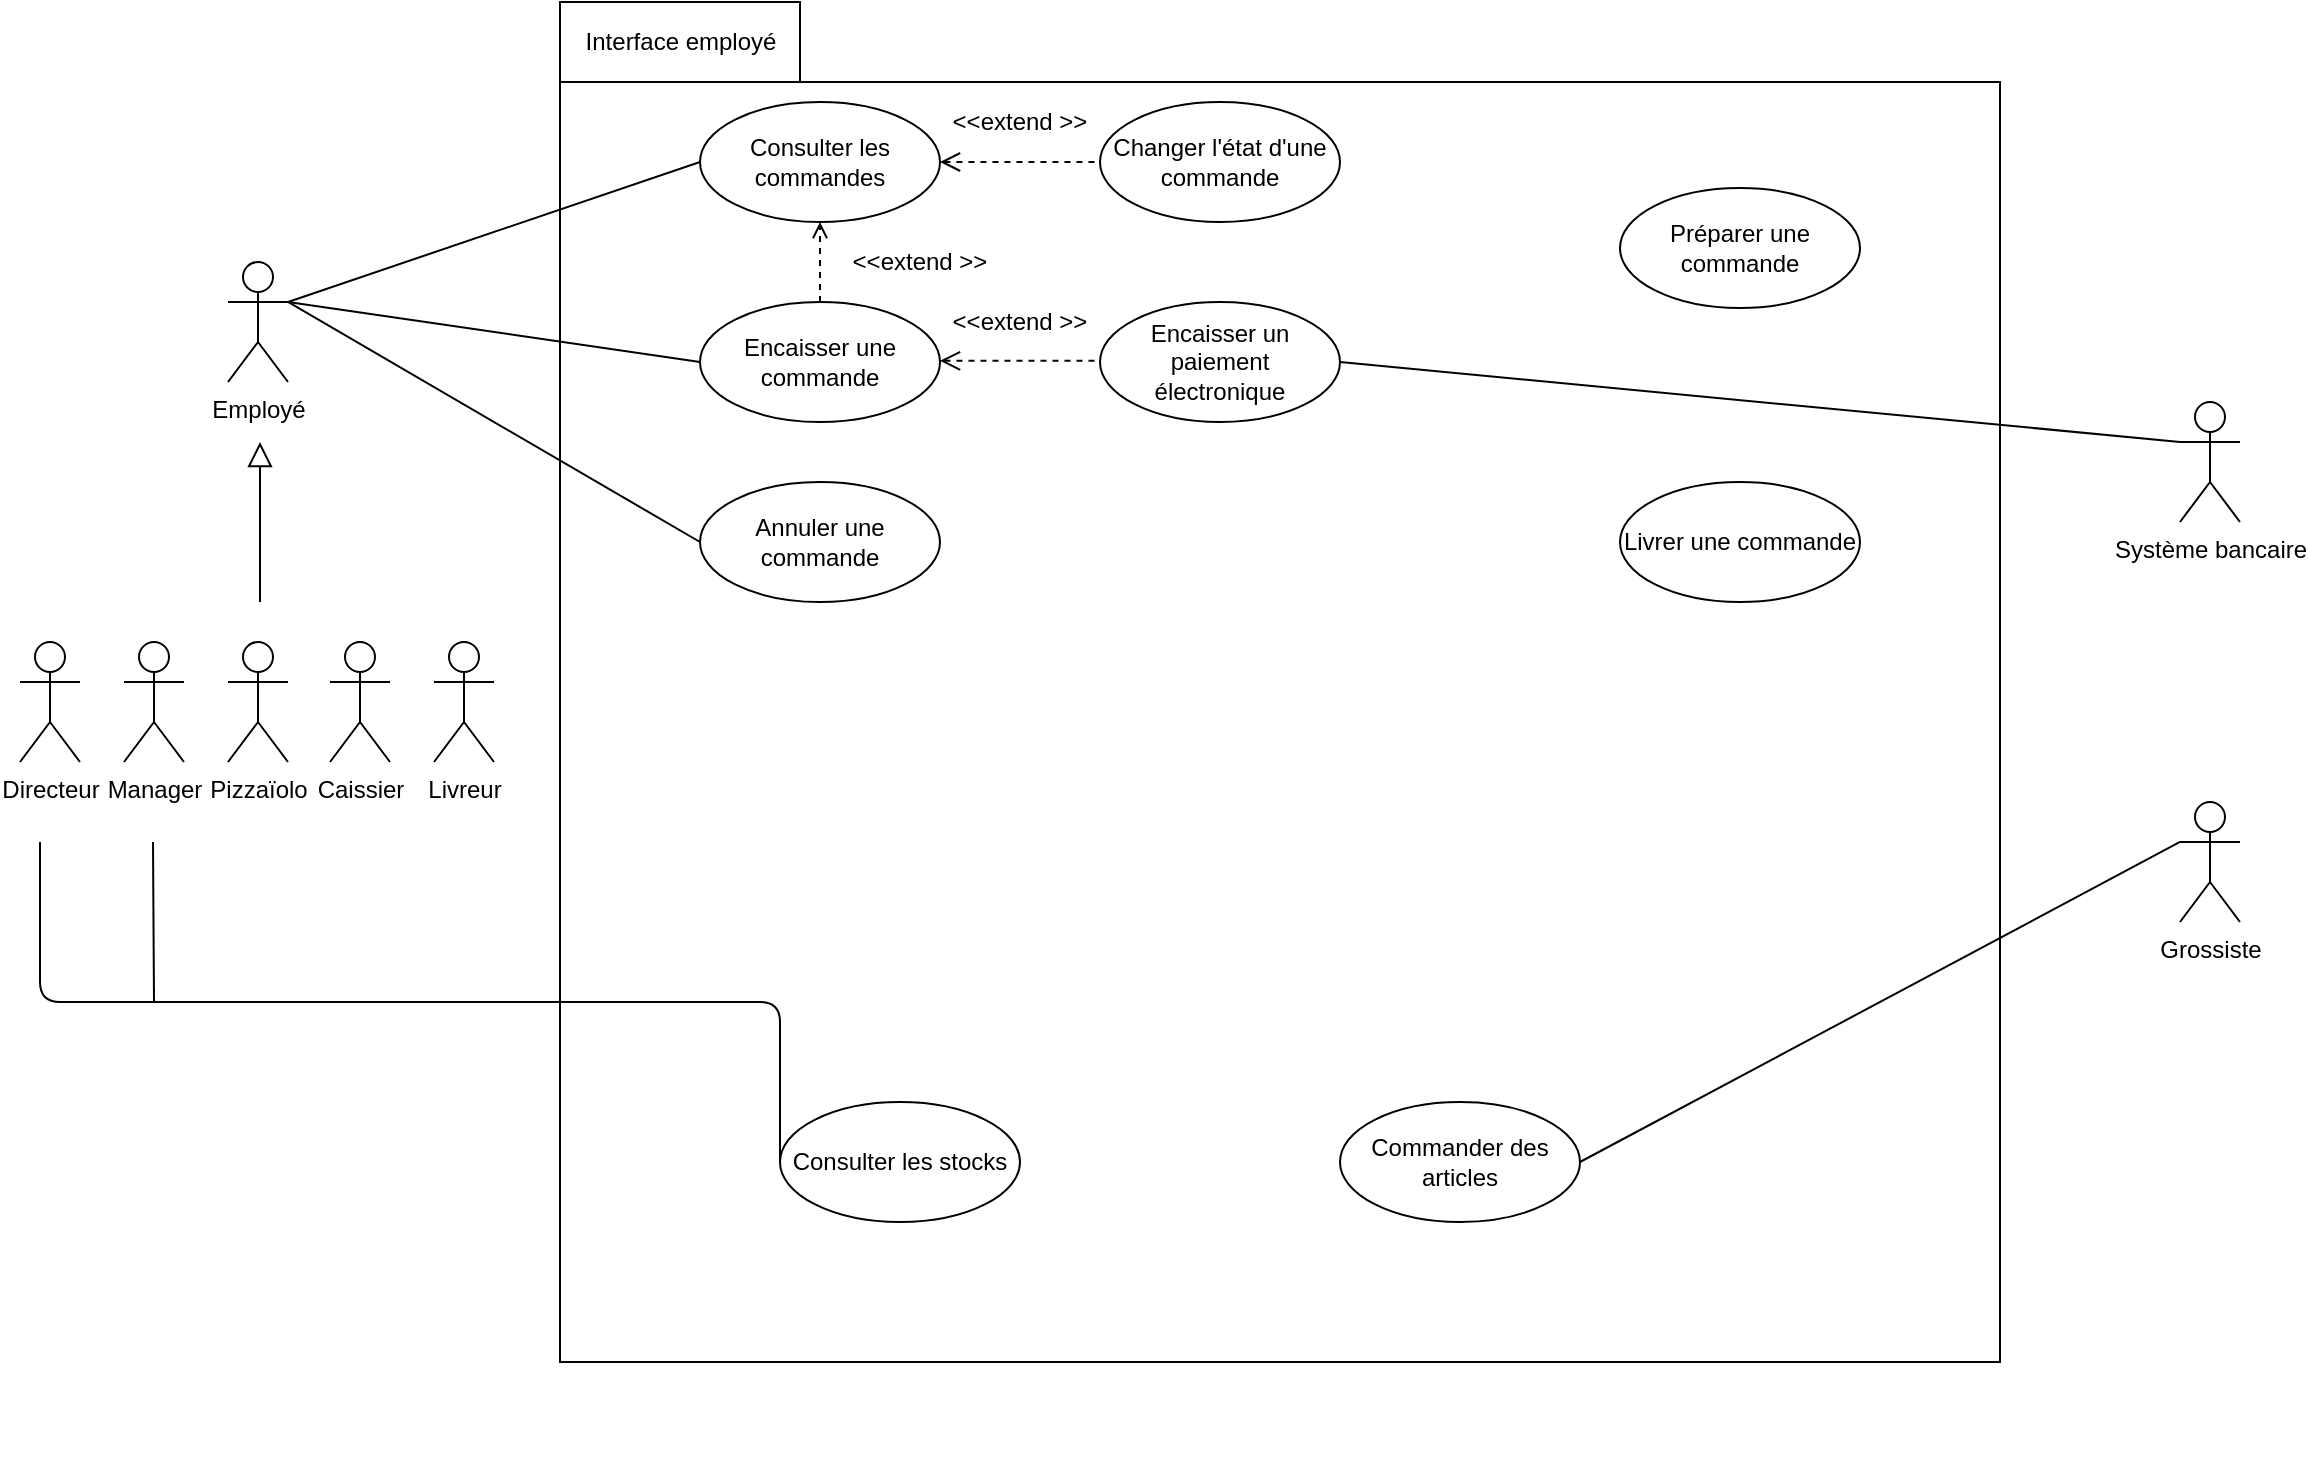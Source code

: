 <mxfile version="13.0.3" type="device"><diagram name="Page-1" id="b5b7bab2-c9e2-2cf4-8b2a-24fd1a2a6d21"><mxGraphModel dx="1086" dy="807" grid="1" gridSize="10" guides="1" tooltips="1" connect="1" arrows="1" fold="1" page="1" pageScale="1" pageWidth="1169" pageHeight="827" background="#ffffff" math="0" shadow="0"><root><mxCell id="0"/><mxCell id="1" parent="0"/><mxCell id="aoTcVSpqBoYPVpLf0kP3-1" value="" style="group" parent="1" vertex="1" connectable="0"><mxGeometry x="330" y="110" width="720" height="680" as="geometry"/></mxCell><mxCell id="aoTcVSpqBoYPVpLf0kP3-2" value="&lt;div&gt;&lt;br&gt;&lt;/div&gt;&lt;div&gt;&lt;br&gt;&lt;/div&gt;" style="shape=folder;fontStyle=1;spacingTop=10;tabWidth=120;tabHeight=40;tabPosition=left;html=1;fillColor=none;" parent="aoTcVSpqBoYPVpLf0kP3-1" vertex="1"><mxGeometry x="-40" y="-50" width="720" height="680" as="geometry"/></mxCell><mxCell id="aoTcVSpqBoYPVpLf0kP3-4" value="Préparer une commande" style="ellipse;whiteSpace=wrap;html=1;fillColor=none;" parent="aoTcVSpqBoYPVpLf0kP3-1" vertex="1"><mxGeometry x="490" y="43" width="120" height="60" as="geometry"/></mxCell><mxCell id="aoTcVSpqBoYPVpLf0kP3-5" value="Consulter les commandes" style="ellipse;whiteSpace=wrap;html=1;fillColor=none;" parent="aoTcVSpqBoYPVpLf0kP3-1" vertex="1"><mxGeometry x="30" width="120" height="60" as="geometry"/></mxCell><mxCell id="aoTcVSpqBoYPVpLf0kP3-6" value="Consulter les stocks" style="ellipse;whiteSpace=wrap;html=1;fillColor=none;" parent="aoTcVSpqBoYPVpLf0kP3-1" vertex="1"><mxGeometry x="70" y="500" width="120" height="60" as="geometry"/></mxCell><mxCell id="aoTcVSpqBoYPVpLf0kP3-7" value="Livrer une commande" style="ellipse;whiteSpace=wrap;html=1;fillColor=none;" parent="aoTcVSpqBoYPVpLf0kP3-1" vertex="1"><mxGeometry x="490" y="190" width="120" height="60" as="geometry"/></mxCell><mxCell id="aoTcVSpqBoYPVpLf0kP3-8" value="Annuler une commande" style="ellipse;whiteSpace=wrap;html=1;fillColor=none;" parent="aoTcVSpqBoYPVpLf0kP3-1" vertex="1"><mxGeometry x="30" y="190" width="120" height="60" as="geometry"/></mxCell><mxCell id="aoTcVSpqBoYPVpLf0kP3-11" value="Encaisser une commande" style="ellipse;whiteSpace=wrap;html=1;fillColor=none;" parent="aoTcVSpqBoYPVpLf0kP3-1" vertex="1"><mxGeometry x="30" y="100" width="120" height="60" as="geometry"/></mxCell><mxCell id="aoTcVSpqBoYPVpLf0kP3-12" value="Commander des articles" style="ellipse;whiteSpace=wrap;html=1;fillColor=none;" parent="aoTcVSpqBoYPVpLf0kP3-1" vertex="1"><mxGeometry x="350" y="500" width="120" height="60" as="geometry"/></mxCell><mxCell id="mho2sfSDoJiwGHhRFxSp-3" value="Changer l'état d'une commande" style="ellipse;whiteSpace=wrap;html=1;fillColor=none;" vertex="1" parent="aoTcVSpqBoYPVpLf0kP3-1"><mxGeometry x="230" width="120" height="60" as="geometry"/></mxCell><mxCell id="mho2sfSDoJiwGHhRFxSp-4" value="" style="endArrow=none;dashed=1;html=1;entryX=0;entryY=0.5;entryDx=0;entryDy=0;exitX=1;exitY=0.5;exitDx=0;exitDy=0;startArrow=open;startFill=0;endSize=7;startSize=8;" edge="1" parent="aoTcVSpqBoYPVpLf0kP3-1" source="aoTcVSpqBoYPVpLf0kP3-5" target="mho2sfSDoJiwGHhRFxSp-3"><mxGeometry width="50" height="50" relative="1" as="geometry"><mxPoint x="230" y="260" as="sourcePoint"/><mxPoint x="280" y="210" as="targetPoint"/></mxGeometry></mxCell><mxCell id="mho2sfSDoJiwGHhRFxSp-6" value="&amp;lt;&amp;lt;extend &amp;gt;&amp;gt;" style="text;html=1;strokeColor=none;fillColor=none;align=center;verticalAlign=middle;whiteSpace=wrap;rounded=0;" vertex="1" parent="aoTcVSpqBoYPVpLf0kP3-1"><mxGeometry x="150" width="80" height="20" as="geometry"/></mxCell><mxCell id="mho2sfSDoJiwGHhRFxSp-7" value="" style="endArrow=open;dashed=1;html=1;entryX=0.5;entryY=1;entryDx=0;entryDy=0;exitX=0.5;exitY=0;exitDx=0;exitDy=0;startArrow=none;startFill=0;endFill=0;" edge="1" parent="aoTcVSpqBoYPVpLf0kP3-1" source="aoTcVSpqBoYPVpLf0kP3-11" target="aoTcVSpqBoYPVpLf0kP3-5"><mxGeometry width="50" height="50" relative="1" as="geometry"><mxPoint x="230" y="270" as="sourcePoint"/><mxPoint x="280" y="220" as="targetPoint"/></mxGeometry></mxCell><mxCell id="mho2sfSDoJiwGHhRFxSp-8" value="&amp;lt;&amp;lt;extend &amp;gt;&amp;gt;" style="text;html=1;strokeColor=none;fillColor=none;align=center;verticalAlign=middle;whiteSpace=wrap;rounded=0;" vertex="1" parent="aoTcVSpqBoYPVpLf0kP3-1"><mxGeometry x="100" y="70" width="80" height="20" as="geometry"/></mxCell><mxCell id="mho2sfSDoJiwGHhRFxSp-10" value="Encaisser un paiement électronique" style="ellipse;whiteSpace=wrap;html=1;fillColor=none;" vertex="1" parent="aoTcVSpqBoYPVpLf0kP3-1"><mxGeometry x="230" y="100" width="120" height="60" as="geometry"/></mxCell><mxCell id="mho2sfSDoJiwGHhRFxSp-11" value="" style="endArrow=none;dashed=1;html=1;entryX=0;entryY=0.5;entryDx=0;entryDy=0;exitX=1;exitY=0.5;exitDx=0;exitDy=0;startArrow=open;startFill=0;endSize=7;startSize=8;" edge="1" parent="aoTcVSpqBoYPVpLf0kP3-1"><mxGeometry width="50" height="50" relative="1" as="geometry"><mxPoint x="150" y="129.41" as="sourcePoint"/><mxPoint x="230.0" y="129.41" as="targetPoint"/></mxGeometry></mxCell><mxCell id="mho2sfSDoJiwGHhRFxSp-12" value="&amp;lt;&amp;lt;extend &amp;gt;&amp;gt;" style="text;html=1;strokeColor=none;fillColor=none;align=center;verticalAlign=middle;whiteSpace=wrap;rounded=0;" vertex="1" parent="aoTcVSpqBoYPVpLf0kP3-1"><mxGeometry x="150" y="100" width="80" height="20" as="geometry"/></mxCell><mxCell id="aoTcVSpqBoYPVpLf0kP3-19" value="Manager" style="shape=umlActor;verticalLabelPosition=bottom;labelBackgroundColor=#ffffff;verticalAlign=top;html=1;outlineConnect=0;" parent="1" vertex="1"><mxGeometry x="72" y="380" width="30" height="60" as="geometry"/></mxCell><mxCell id="aoTcVSpqBoYPVpLf0kP3-20" value="&lt;div&gt;Caissier&lt;/div&gt;" style="shape=umlActor;verticalLabelPosition=bottom;labelBackgroundColor=#ffffff;verticalAlign=top;html=1;outlineConnect=0;" parent="1" vertex="1"><mxGeometry x="175" y="380" width="30" height="60" as="geometry"/></mxCell><mxCell id="aoTcVSpqBoYPVpLf0kP3-21" value="Employé" style="shape=umlActor;verticalLabelPosition=bottom;labelBackgroundColor=#ffffff;verticalAlign=top;html=1;outlineConnect=0;" parent="1" vertex="1"><mxGeometry x="124" y="190" width="30" height="60" as="geometry"/></mxCell><mxCell id="aoTcVSpqBoYPVpLf0kP3-22" value="&lt;div&gt;Directeur&lt;/div&gt;" style="shape=umlActor;verticalLabelPosition=bottom;labelBackgroundColor=#ffffff;verticalAlign=top;html=1;outlineConnect=0;" parent="1" vertex="1"><mxGeometry x="20" y="380" width="30" height="60" as="geometry"/></mxCell><mxCell id="aoTcVSpqBoYPVpLf0kP3-23" value="&lt;div&gt;Livreur&lt;/div&gt;" style="shape=umlActor;verticalLabelPosition=bottom;labelBackgroundColor=#ffffff;verticalAlign=top;html=1;outlineConnect=0;" parent="1" vertex="1"><mxGeometry x="227" y="380" width="30" height="60" as="geometry"/></mxCell><mxCell id="aoTcVSpqBoYPVpLf0kP3-24" value="Pizzaïolo" style="shape=umlActor;verticalLabelPosition=bottom;labelBackgroundColor=#ffffff;verticalAlign=top;html=1;outlineConnect=0;" parent="1" vertex="1"><mxGeometry x="124" y="380" width="30" height="60" as="geometry"/></mxCell><mxCell id="aoTcVSpqBoYPVpLf0kP3-25" value="" style="endArrow=block;html=1;endFill=0;endSize=10;" parent="1" edge="1"><mxGeometry width="50" height="50" relative="1" as="geometry"><mxPoint x="140" y="360" as="sourcePoint"/><mxPoint x="140" y="280" as="targetPoint"/></mxGeometry></mxCell><mxCell id="aoTcVSpqBoYPVpLf0kP3-26" value="" style="endArrow=none;html=1;entryX=0;entryY=0.5;entryDx=0;entryDy=0;exitX=1;exitY=0.333;exitDx=0;exitDy=0;exitPerimeter=0;" parent="1" source="aoTcVSpqBoYPVpLf0kP3-21" target="aoTcVSpqBoYPVpLf0kP3-8" edge="1"><mxGeometry width="50" height="50" relative="1" as="geometry"><mxPoint x="550" y="410" as="sourcePoint"/><mxPoint x="600" y="360" as="targetPoint"/></mxGeometry></mxCell><mxCell id="aoTcVSpqBoYPVpLf0kP3-27" value="" style="endArrow=none;html=1;entryX=0;entryY=0.5;entryDx=0;entryDy=0;exitX=1;exitY=0.333;exitDx=0;exitDy=0;exitPerimeter=0;" parent="1" source="aoTcVSpqBoYPVpLf0kP3-21" target="aoTcVSpqBoYPVpLf0kP3-5" edge="1"><mxGeometry width="50" height="50" relative="1" as="geometry"><mxPoint x="550" y="410" as="sourcePoint"/><mxPoint x="600" y="360" as="targetPoint"/></mxGeometry></mxCell><mxCell id="aoTcVSpqBoYPVpLf0kP3-28" value="Système bancaire" style="shape=umlActor;verticalLabelPosition=bottom;labelBackgroundColor=#ffffff;verticalAlign=top;html=1;outlineConnect=0;" parent="1" vertex="1"><mxGeometry x="1100" y="260" width="30" height="60" as="geometry"/></mxCell><mxCell id="aoTcVSpqBoYPVpLf0kP3-29" value="Grossiste" style="shape=umlActor;verticalLabelPosition=bottom;labelBackgroundColor=#ffffff;verticalAlign=top;html=1;outlineConnect=0;" parent="1" vertex="1"><mxGeometry x="1100" y="460" width="30" height="60" as="geometry"/></mxCell><mxCell id="aoTcVSpqBoYPVpLf0kP3-30" value="" style="endArrow=none;html=1;entryX=0;entryY=0.5;entryDx=0;entryDy=0;edgeStyle=orthogonalEdgeStyle;" parent="1" target="aoTcVSpqBoYPVpLf0kP3-6" edge="1"><mxGeometry width="50" height="50" relative="1" as="geometry"><mxPoint x="30" y="480" as="sourcePoint"/><mxPoint x="600" y="360" as="targetPoint"/><Array as="points"><mxPoint x="30" y="560"/></Array></mxGeometry></mxCell><mxCell id="aoTcVSpqBoYPVpLf0kP3-31" value="" style="endArrow=none;html=1;" parent="1" edge="1"><mxGeometry width="50" height="50" relative="1" as="geometry"><mxPoint x="87" y="560" as="sourcePoint"/><mxPoint x="86.5" y="480" as="targetPoint"/><Array as="points"/></mxGeometry></mxCell><mxCell id="aoTcVSpqBoYPVpLf0kP3-33" value="" style="endArrow=none;html=1;entryX=1;entryY=0.5;entryDx=0;entryDy=0;exitX=0;exitY=0.333;exitDx=0;exitDy=0;exitPerimeter=0;" parent="1" source="aoTcVSpqBoYPVpLf0kP3-29" target="aoTcVSpqBoYPVpLf0kP3-12" edge="1"><mxGeometry width="50" height="50" relative="1" as="geometry"><mxPoint x="550" y="410" as="sourcePoint"/><mxPoint x="600" y="360" as="targetPoint"/></mxGeometry></mxCell><mxCell id="aoTcVSpqBoYPVpLf0kP3-34" value="" style="endArrow=none;html=1;exitX=0;exitY=0.333;exitDx=0;exitDy=0;exitPerimeter=0;entryX=1;entryY=0.5;entryDx=0;entryDy=0;" parent="1" source="aoTcVSpqBoYPVpLf0kP3-28" target="mho2sfSDoJiwGHhRFxSp-10" edge="1"><mxGeometry width="50" height="50" relative="1" as="geometry"><mxPoint x="550" y="400" as="sourcePoint"/><mxPoint x="941" y="250" as="targetPoint"/></mxGeometry></mxCell><mxCell id="aoTcVSpqBoYPVpLf0kP3-3" value="Interface employé" style="text;html=1;strokeColor=none;fillColor=none;align=center;verticalAlign=middle;whiteSpace=wrap;rounded=0;" parent="1" vertex="1"><mxGeometry x="297" y="70" width="107" height="20" as="geometry"/></mxCell><mxCell id="mho2sfSDoJiwGHhRFxSp-9" value="" style="endArrow=none;html=1;entryX=1;entryY=0.333;entryDx=0;entryDy=0;entryPerimeter=0;exitX=0;exitY=0.5;exitDx=0;exitDy=0;" edge="1" parent="1" source="aoTcVSpqBoYPVpLf0kP3-11" target="aoTcVSpqBoYPVpLf0kP3-21"><mxGeometry width="50" height="50" relative="1" as="geometry"><mxPoint x="560" y="380" as="sourcePoint"/><mxPoint x="610" y="330" as="targetPoint"/></mxGeometry></mxCell></root></mxGraphModel></diagram></mxfile>